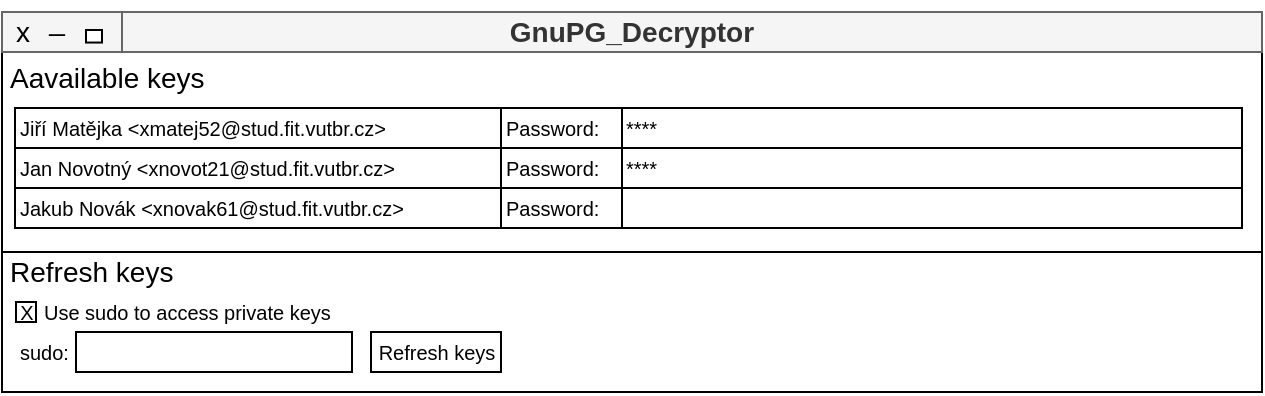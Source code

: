 <mxfile version="12.5.0" type="device"><diagram id="-EUPfYsRONnEsvQQRvof" name="Page-1"><mxGraphModel dx="1129" dy="645" grid="1" gridSize="10" guides="1" tooltips="1" connect="1" arrows="1" fold="1" page="1" pageScale="1" pageWidth="1169" pageHeight="827" math="0" shadow="0"><root><mxCell id="0"/><mxCell id="1" parent="0"/><mxCell id="lzbTWA8b7UGkaSonS7jb-1" value="" style="rounded=0;whiteSpace=wrap;html=1;" vertex="1" parent="1"><mxGeometry x="360" y="60" width="630" height="120" as="geometry"/></mxCell><mxCell id="lzbTWA8b7UGkaSonS7jb-11" value="&lt;span style=&quot;font-weight: 700 ; white-space: normal&quot;&gt;GnuPG_Decryptor&lt;/span&gt;" style="rounded=0;whiteSpace=wrap;html=1;fontSize=14;fillColor=#f5f5f5;strokeColor=#666666;fontColor=#333333;" vertex="1" parent="1"><mxGeometry x="360" y="60" width="630" height="20" as="geometry"/></mxCell><mxCell id="lzbTWA8b7UGkaSonS7jb-2" value="" style="rounded=0;whiteSpace=wrap;html=1;fillColor=#f5f5f5;strokeColor=#666666;fontColor=#333333;" vertex="1" parent="1"><mxGeometry x="360" y="60" width="60" height="20" as="geometry"/></mxCell><mxCell id="lzbTWA8b7UGkaSonS7jb-6" value="x" style="text;html=1;align=center;verticalAlign=middle;resizable=0;points=[];autosize=1;fontSize=14;" vertex="1" parent="1"><mxGeometry x="360" y="60" width="20" height="20" as="geometry"/></mxCell><mxCell id="lzbTWA8b7UGkaSonS7jb-7" value="_" style="text;html=1;align=center;verticalAlign=middle;resizable=0;points=[];autosize=1;fontSize=14;" vertex="1" parent="1"><mxGeometry x="377" y="54.27" width="20" height="20" as="geometry"/></mxCell><mxCell id="lzbTWA8b7UGkaSonS7jb-8" value="" style="rounded=0;whiteSpace=wrap;html=1;fontSize=14;" vertex="1" parent="1"><mxGeometry x="402" y="69" width="8" height="6.27" as="geometry"/></mxCell><mxCell id="lzbTWA8b7UGkaSonS7jb-13" value="Aavailable keys" style="text;html=1;align=left;verticalAlign=middle;resizable=0;points=[];autosize=1;fontSize=14;" vertex="1" parent="1"><mxGeometry x="362" y="83" width="110" height="20" as="geometry"/></mxCell><mxCell id="lzbTWA8b7UGkaSonS7jb-15" value="&lt;div style=&quot;font-size: 10px&quot;&gt;&lt;span&gt;Jiří Matějka &amp;lt;xmatej52@stud.fit.vutbr.cz&amp;gt;&lt;/span&gt;&lt;/div&gt;" style="rounded=0;whiteSpace=wrap;html=1;fillColor=none;fontSize=10;align=left;" vertex="1" parent="1"><mxGeometry x="366.5" y="108" width="243" height="20" as="geometry"/></mxCell><mxCell id="lzbTWA8b7UGkaSonS7jb-16" value="Refresh keys" style="text;html=1;align=left;verticalAlign=middle;resizable=0;points=[];autosize=1;fontSize=14;" vertex="1" parent="1"><mxGeometry x="362" y="180" width="100" height="20" as="geometry"/></mxCell><mxCell id="lzbTWA8b7UGkaSonS7jb-17" value="&lt;div style=&quot;font-size: 10px&quot;&gt;&lt;span&gt;Jan Novotný &amp;lt;xnovot21@stud.fit.vutbr.cz&amp;gt;&lt;/span&gt;&lt;/div&gt;" style="rounded=0;whiteSpace=wrap;html=1;fillColor=none;fontSize=10;align=left;" vertex="1" parent="1"><mxGeometry x="366.5" y="128" width="243" height="20" as="geometry"/></mxCell><mxCell id="lzbTWA8b7UGkaSonS7jb-18" value="&lt;div style=&quot;font-size: 10px&quot;&gt;&lt;span&gt;Jakub Novák &amp;lt;xnovak61@stud.fit.vutbr.cz&amp;gt;&lt;/span&gt;&lt;/div&gt;" style="rounded=0;whiteSpace=wrap;html=1;fillColor=none;fontSize=10;align=left;" vertex="1" parent="1"><mxGeometry x="366.5" y="148" width="243" height="20" as="geometry"/></mxCell><mxCell id="lzbTWA8b7UGkaSonS7jb-19" value="&lt;div style=&quot;font-size: 10px&quot;&gt;&lt;span&gt;Password:&lt;/span&gt;&lt;/div&gt;" style="rounded=0;whiteSpace=wrap;html=1;fillColor=none;fontSize=10;align=left;" vertex="1" parent="1"><mxGeometry x="609.5" y="108" width="60.5" height="20" as="geometry"/></mxCell><mxCell id="lzbTWA8b7UGkaSonS7jb-20" value="&lt;div style=&quot;font-size: 10px&quot;&gt;&lt;span&gt;Password:&lt;/span&gt;&lt;/div&gt;" style="rounded=0;whiteSpace=wrap;html=1;fillColor=none;fontSize=10;align=left;" vertex="1" parent="1"><mxGeometry x="609.5" y="128" width="60.5" height="20" as="geometry"/></mxCell><mxCell id="lzbTWA8b7UGkaSonS7jb-21" value="&lt;div style=&quot;font-size: 10px&quot;&gt;&lt;span&gt;Password:&lt;/span&gt;&lt;/div&gt;" style="rounded=0;whiteSpace=wrap;html=1;fillColor=none;fontSize=10;align=left;" vertex="1" parent="1"><mxGeometry x="609.5" y="148" width="60.5" height="20" as="geometry"/></mxCell><mxCell id="lzbTWA8b7UGkaSonS7jb-22" value="&lt;div style=&quot;font-size: 10px&quot;&gt;&lt;span&gt;****&lt;/span&gt;&lt;/div&gt;" style="rounded=0;whiteSpace=wrap;html=1;fillColor=none;fontSize=10;align=left;" vertex="1" parent="1"><mxGeometry x="670" y="108" width="310" height="20" as="geometry"/></mxCell><mxCell id="lzbTWA8b7UGkaSonS7jb-23" value="&lt;div style=&quot;font-size: 10px&quot;&gt;&lt;span&gt;****&lt;/span&gt;&lt;/div&gt;" style="rounded=0;whiteSpace=wrap;html=1;fillColor=none;fontSize=10;align=left;" vertex="1" parent="1"><mxGeometry x="670" y="128" width="310" height="20" as="geometry"/></mxCell><mxCell id="lzbTWA8b7UGkaSonS7jb-24" value="&lt;div style=&quot;font-size: 10px&quot;&gt;&lt;br&gt;&lt;/div&gt;" style="rounded=0;whiteSpace=wrap;html=1;fillColor=none;fontSize=10;align=left;" vertex="1" parent="1"><mxGeometry x="670" y="148" width="310" height="20" as="geometry"/></mxCell><mxCell id="lzbTWA8b7UGkaSonS7jb-26" value="" style="rounded=0;whiteSpace=wrap;html=1;fillColor=none;fontSize=10;align=left;" vertex="1" parent="1"><mxGeometry x="360" y="180" width="630" height="70" as="geometry"/></mxCell><mxCell id="lzbTWA8b7UGkaSonS7jb-27" value="" style="rounded=0;whiteSpace=wrap;html=1;fillColor=none;fontSize=10;align=left;" vertex="1" parent="1"><mxGeometry x="397" y="220" width="138" height="20" as="geometry"/></mxCell><mxCell id="lzbTWA8b7UGkaSonS7jb-28" value="sudo:" style="text;html=1;align=left;verticalAlign=middle;resizable=0;points=[];autosize=1;fontSize=10;" vertex="1" parent="1"><mxGeometry x="367" y="220" width="40" height="20" as="geometry"/></mxCell><mxCell id="lzbTWA8b7UGkaSonS7jb-29" value="X" style="text;html=1;align=center;verticalAlign=middle;resizable=0;points=[];autosize=1;fontSize=10;" vertex="1" parent="1"><mxGeometry x="362" y="200" width="20" height="20" as="geometry"/></mxCell><mxCell id="lzbTWA8b7UGkaSonS7jb-30" value="" style="rounded=0;whiteSpace=wrap;html=1;fillColor=none;fontSize=10;align=left;" vertex="1" parent="1"><mxGeometry x="367" y="205" width="10" height="10" as="geometry"/></mxCell><mxCell id="lzbTWA8b7UGkaSonS7jb-31" value="Use sudo to access private keys" style="text;html=1;align=left;verticalAlign=middle;resizable=0;points=[];autosize=1;fontSize=10;" vertex="1" parent="1"><mxGeometry x="379" y="200" width="160" height="20" as="geometry"/></mxCell><mxCell id="lzbTWA8b7UGkaSonS7jb-33" value="Refresh keys" style="rounded=0;whiteSpace=wrap;html=1;fillColor=none;fontSize=10;align=center;" vertex="1" parent="1"><mxGeometry x="544.5" y="220" width="65" height="20" as="geometry"/></mxCell></root></mxGraphModel></diagram></mxfile>